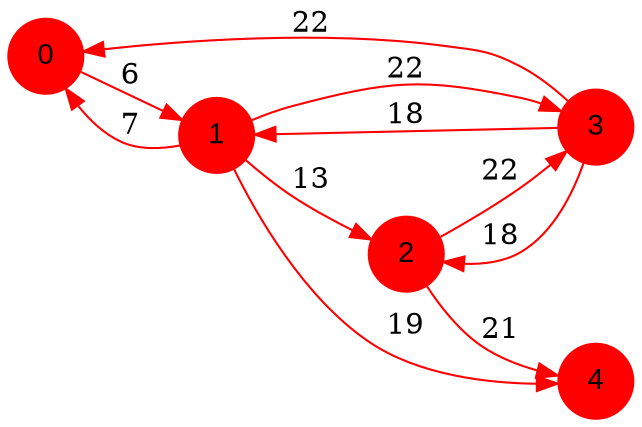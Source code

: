 digraph graphe {
rankdir = LR;
edge [color=red];
0 [fontname="Arial", shape = circle, color=red, style=filled];
1 [fontname="Arial", shape = circle, color=red, style=filled];
2 [fontname="Arial", shape = circle, color=red, style=filled];
3 [fontname="Arial", shape = circle, color=red, style=filled];
4 [fontname="Arial", shape = circle, color=red, style=filled];
	0 -> 1 [label = "6"];
	1 -> 0 [label = "7"];
	1 -> 2 [label = "13"];
	1 -> 3 [label = "22"];
	1 -> 4 [label = "19"];
	2 -> 3 [label = "22"];
	2 -> 4 [label = "21"];
	3 -> 0 [label = "22"];
	3 -> 1 [label = "18"];
	3 -> 2 [label = "18"];
}